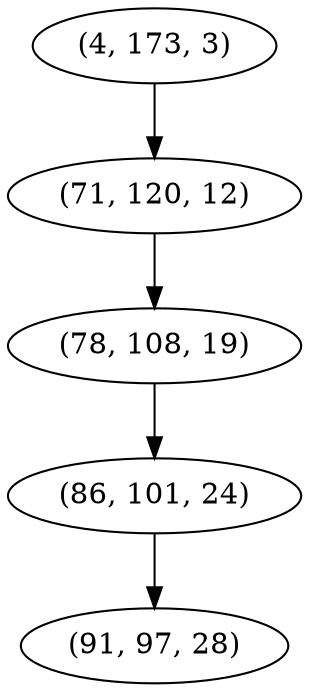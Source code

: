 digraph tree {
    "(4, 173, 3)";
    "(71, 120, 12)";
    "(78, 108, 19)";
    "(86, 101, 24)";
    "(91, 97, 28)";
    "(4, 173, 3)" -> "(71, 120, 12)";
    "(71, 120, 12)" -> "(78, 108, 19)";
    "(78, 108, 19)" -> "(86, 101, 24)";
    "(86, 101, 24)" -> "(91, 97, 28)";
}

